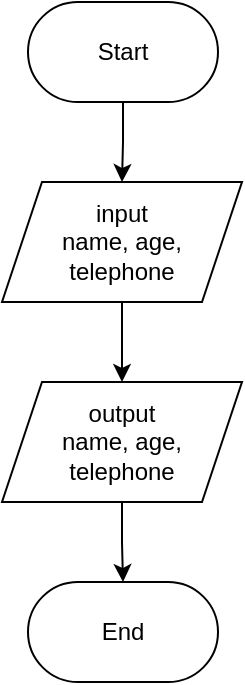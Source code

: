 <mxfile version="20.8.20" type="device"><diagram name="Page-1" id="NXAU4-GB2ZwONOIyMHFZ"><mxGraphModel dx="1394" dy="773" grid="1" gridSize="10" guides="1" tooltips="1" connect="1" arrows="1" fold="1" page="1" pageScale="1" pageWidth="850" pageHeight="1100" math="0" shadow="0"><root><mxCell id="0"/><mxCell id="1" parent="0"/><mxCell id="gHtHTYfBhaF6TFaFEvR0-5" value="" style="edgeStyle=orthogonalEdgeStyle;rounded=0;orthogonalLoop=1;jettySize=auto;html=1;" edge="1" parent="1" source="gHtHTYfBhaF6TFaFEvR0-2" target="gHtHTYfBhaF6TFaFEvR0-3"><mxGeometry relative="1" as="geometry"/></mxCell><mxCell id="gHtHTYfBhaF6TFaFEvR0-2" value="Start" style="rounded=1;whiteSpace=wrap;html=1;arcSize=50;" vertex="1" parent="1"><mxGeometry x="378" y="40" width="95" height="50" as="geometry"/></mxCell><mxCell id="gHtHTYfBhaF6TFaFEvR0-6" value="" style="edgeStyle=orthogonalEdgeStyle;rounded=0;orthogonalLoop=1;jettySize=auto;html=1;" edge="1" parent="1" source="gHtHTYfBhaF6TFaFEvR0-3" target="gHtHTYfBhaF6TFaFEvR0-4"><mxGeometry relative="1" as="geometry"/></mxCell><mxCell id="gHtHTYfBhaF6TFaFEvR0-3" value="&lt;div&gt;input&lt;br&gt;&lt;/div&gt;&lt;div&gt;name, age,&lt;/div&gt;telephone" style="shape=parallelogram;perimeter=parallelogramPerimeter;whiteSpace=wrap;html=1;fixedSize=1;" vertex="1" parent="1"><mxGeometry x="365" y="130" width="120" height="60" as="geometry"/></mxCell><mxCell id="gHtHTYfBhaF6TFaFEvR0-9" value="" style="edgeStyle=orthogonalEdgeStyle;rounded=0;orthogonalLoop=1;jettySize=auto;html=1;" edge="1" parent="1" source="gHtHTYfBhaF6TFaFEvR0-4" target="gHtHTYfBhaF6TFaFEvR0-8"><mxGeometry relative="1" as="geometry"/></mxCell><mxCell id="gHtHTYfBhaF6TFaFEvR0-4" value="&lt;div&gt;output&lt;/div&gt;&lt;div&gt;name, age,&lt;/div&gt;&lt;div&gt;telephone&lt;br&gt;&lt;/div&gt;" style="shape=parallelogram;perimeter=parallelogramPerimeter;whiteSpace=wrap;html=1;fixedSize=1;" vertex="1" parent="1"><mxGeometry x="365" y="230" width="120" height="60" as="geometry"/></mxCell><mxCell id="gHtHTYfBhaF6TFaFEvR0-8" value="End" style="rounded=1;whiteSpace=wrap;html=1;arcSize=50;" vertex="1" parent="1"><mxGeometry x="378" y="330" width="95" height="50" as="geometry"/></mxCell></root></mxGraphModel></diagram></mxfile>